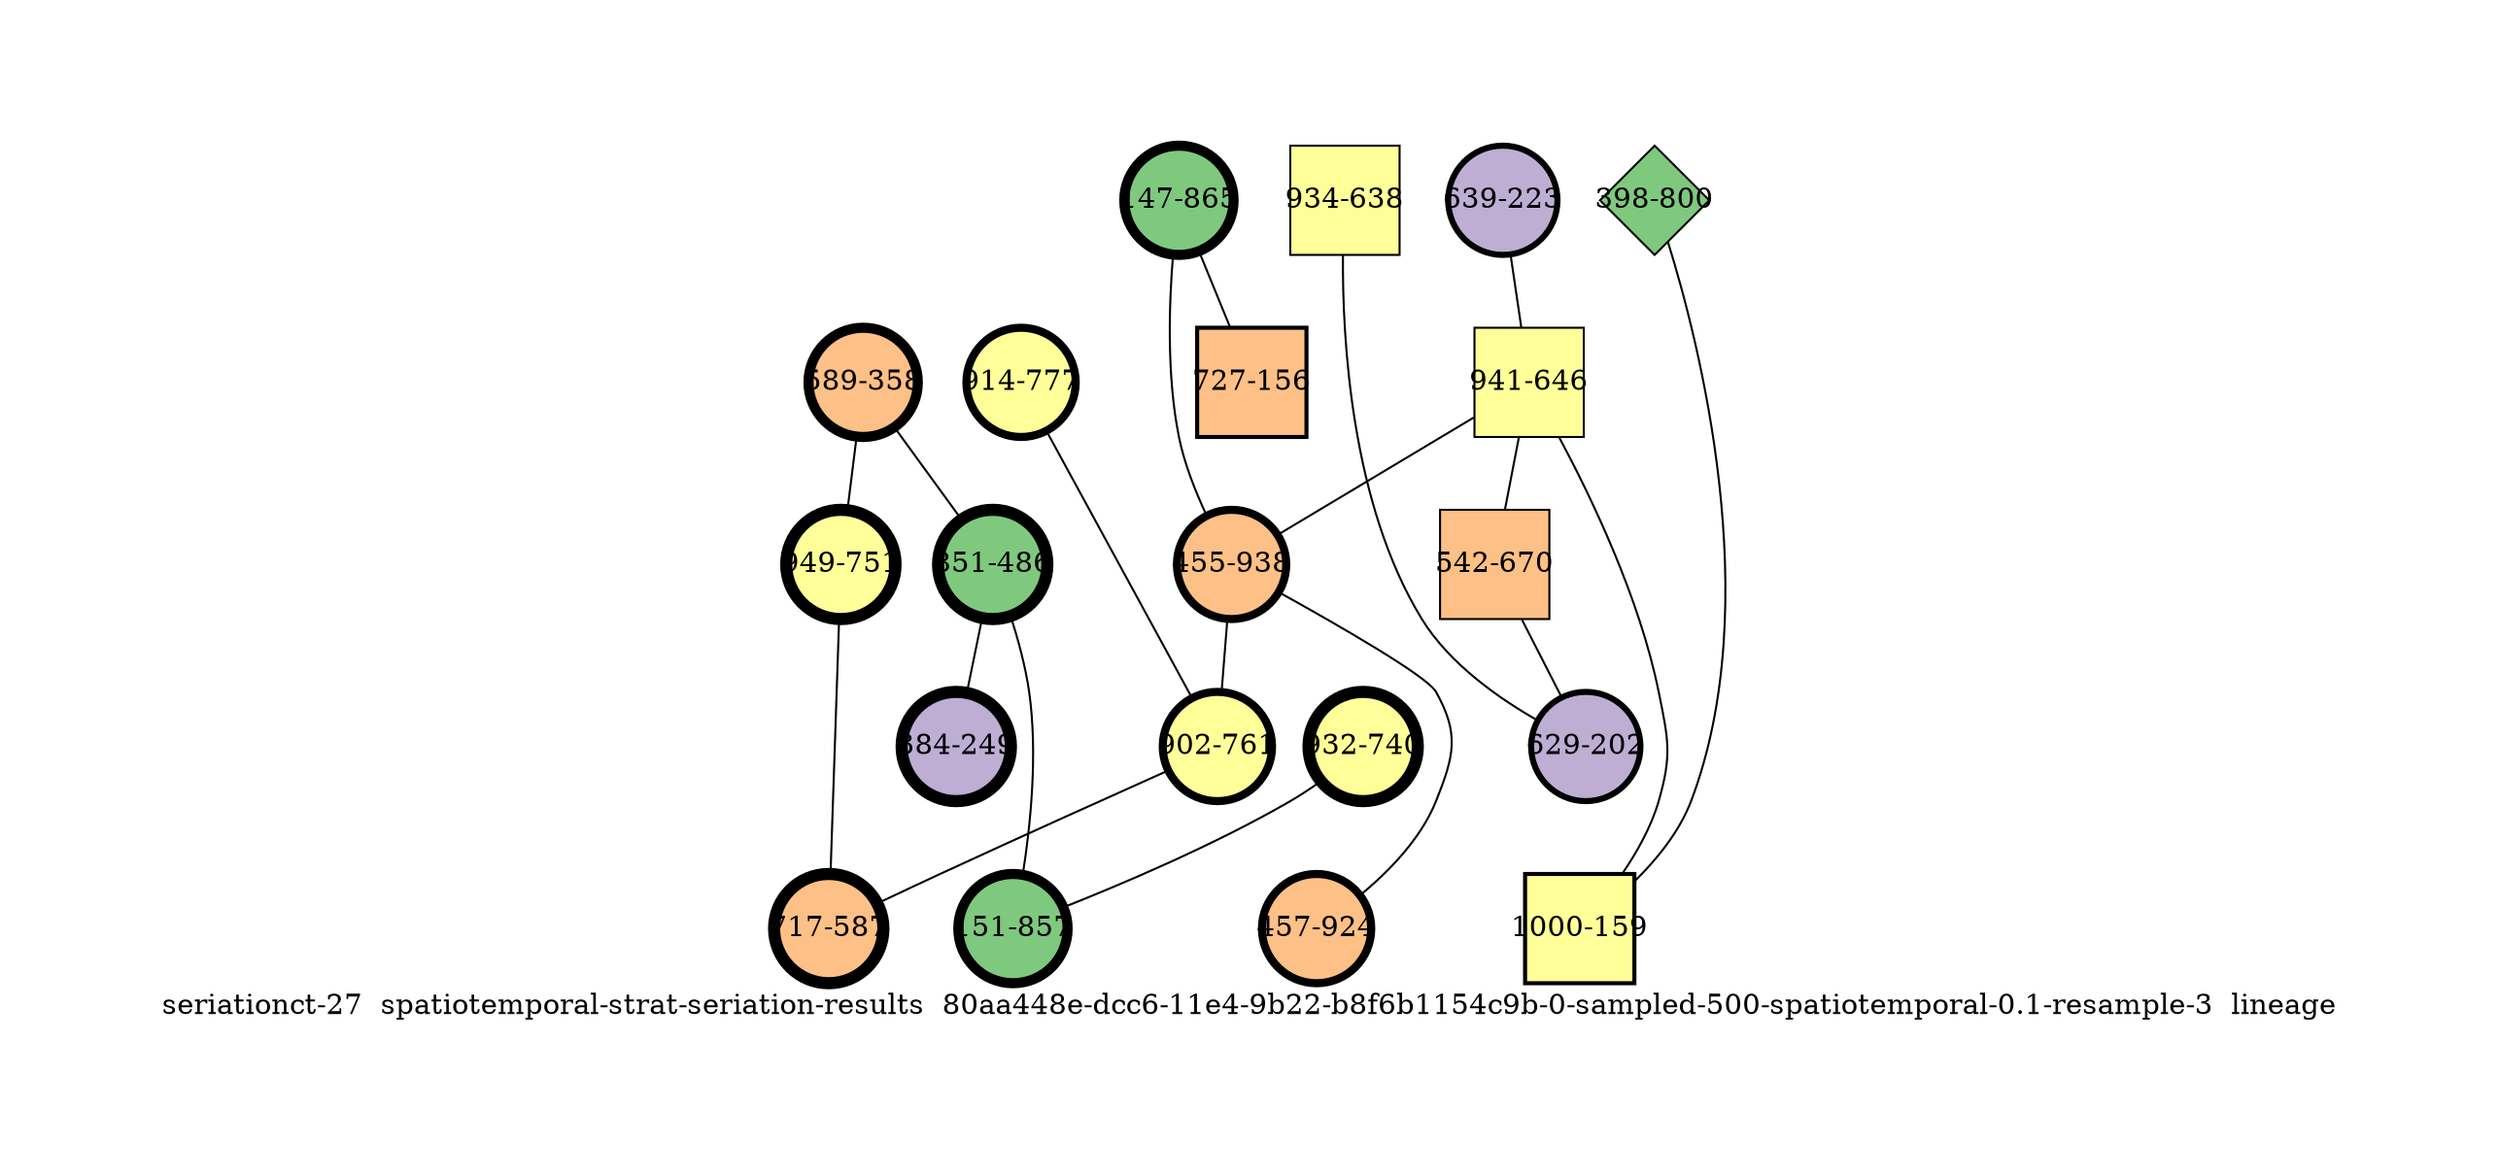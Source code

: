 strict graph "seriationct-27  spatiotemporal-strat-seriation-results  80aa448e-dcc6-11e4-9b22-b8f6b1154c9b-0-sampled-500-spatiotemporal-0.1-resample-3  lineage" {
labelloc=b;
ratio=auto;
pad="1.0";
label="seriationct-27  spatiotemporal-strat-seriation-results  80aa448e-dcc6-11e4-9b22-b8f6b1154c9b-0-sampled-500-spatiotemporal-0.1-resample-3  lineage";
node [width="0.75", style=filled, fixedsize=true, height="0.75", shape=circle, label=""];
0 [xCoordinate="358.0", appears_in_slice=5, yCoordinate="589.0", colorscheme=accent6, lineage_id=0, short_label="589-358", label="589-358", shape=circle, cluster_id=2, fillcolor=3, size="500.0", id=1, penwidth="5.0"];
1 [xCoordinate="223.0", appears_in_slice=3, yCoordinate="639.0", colorscheme=accent6, lineage_id=0, short_label="639-223", label="639-223", shape=circle, cluster_id=1, fillcolor=2, size="500.0", id=0, penwidth="3.0"];
2 [xCoordinate="800.0", appears_in_slice=1, yCoordinate="398.0", colorscheme=accent6, lineage_id=2, short_label="398-800", label="398-800", shape=diamond, cluster_id=0, fillcolor=1, size="500.0", id=12, penwidth="1.0"];
3 [xCoordinate="646.0", appears_in_slice=1, yCoordinate="941.0", colorscheme=accent6, lineage_id=1, short_label="941-646", label="941-646", shape=square, cluster_id=3, fillcolor=4, size="500.0", id=2, penwidth="1.0"];
4 [xCoordinate="865.0", appears_in_slice=5, yCoordinate="147.0", colorscheme=accent6, lineage_id=0, short_label="147-865", label="147-865", shape=circle, cluster_id=0, fillcolor=1, size="500.0", id=4, penwidth="5.0"];
5 [xCoordinate="740.0", appears_in_slice=6, yCoordinate="932.0", colorscheme=accent6, lineage_id=0, short_label="932-740", label="932-740", shape=circle, cluster_id=3, fillcolor=4, size="500.0", id=3, penwidth="6.0"];
6 [xCoordinate="156.0", appears_in_slice=2, yCoordinate="727.0", colorscheme=accent6, lineage_id=1, short_label="727-156", label="727-156", shape=square, cluster_id=2, fillcolor=3, size="500.0", id=5, penwidth="2.0"];
7 [xCoordinate="777.0", appears_in_slice=4, yCoordinate="914.0", colorscheme=accent6, lineage_id=0, short_label="914-777", label="914-777", shape=circle, cluster_id=3, fillcolor=4, size="500.0", id=10, penwidth="4.0"];
8 [xCoordinate="670.0", appears_in_slice=1, yCoordinate="542.0", colorscheme=accent6, lineage_id=1, short_label="542-670", label="542-670", shape=square, cluster_id=2, fillcolor=3, size="500.0", id=7, penwidth="1.0"];
9 [xCoordinate="638.0", appears_in_slice=1, yCoordinate="934.0", colorscheme=accent6, lineage_id=1, short_label="934-638", label="934-638", shape=square, cluster_id=3, fillcolor=4, size="500.0", id=6, penwidth="1.0"];
10 [xCoordinate="938.0", appears_in_slice=4, yCoordinate="455.0", colorscheme=accent6, lineage_id=0, short_label="455-938", label="455-938", shape=circle, cluster_id=2, fillcolor=3, size="500.0", id=9, penwidth="4.0"];
11 [xCoordinate="751.0", appears_in_slice=6, yCoordinate="949.0", colorscheme=accent6, lineage_id=0, short_label="949-751", label="949-751", shape=circle, cluster_id=3, fillcolor=4, size="500.0", id=17, penwidth="6.0"];
12 [xCoordinate="924.0", appears_in_slice=4, yCoordinate="457.0", colorscheme=accent6, lineage_id=0, short_label="457-924", label="457-924", shape=circle, cluster_id=2, fillcolor=3, size="500.0", id=11, penwidth="4.0"];
13 [xCoordinate="486.0", appears_in_slice=6, yCoordinate="851.0", colorscheme=accent6, lineage_id=0, short_label="851-486", label="851-486", shape=circle, cluster_id=0, fillcolor=1, size="500.0", id=16, penwidth="6.0"];
14 [xCoordinate="761.0", appears_in_slice=4, yCoordinate="902.0", colorscheme=accent6, lineage_id=0, short_label="902-761", label="902-761", shape=circle, cluster_id=3, fillcolor=4, size="500.0", id=13, penwidth="4.0"];
15 [xCoordinate="587.0", appears_in_slice=6, yCoordinate="717.0", colorscheme=accent6, lineage_id=0, short_label="717-587", label="717-587", shape=circle, cluster_id=2, fillcolor=3, size="500.0", id=14, penwidth="6.0"];
16 [xCoordinate="159.0", appears_in_slice=2, yCoordinate="1000.0", colorscheme=accent6, lineage_id=1, short_label="1000-159", label="1000-159", shape=square, cluster_id=3, fillcolor=4, size="500.0", id=15, penwidth="2.0"];
17 [xCoordinate="202.0", appears_in_slice=3, yCoordinate="629.0", colorscheme=accent6, lineage_id=0, short_label="629-202", label="629-202", shape=circle, cluster_id=1, fillcolor=2, size="500.0", id=8, penwidth="3.0"];
18 [xCoordinate="249.0", appears_in_slice=6, yCoordinate="384.0", colorscheme=accent6, lineage_id=0, short_label="384-249", label="384-249", shape=circle, cluster_id=1, fillcolor=2, size="500.0", id=18, penwidth="6.0"];
19 [xCoordinate="857.0", appears_in_slice=5, yCoordinate="151.0", colorscheme=accent6, lineage_id=0, short_label="151-857", label="151-857", shape=circle, cluster_id=0, fillcolor=1, size="500.0", id=19, penwidth="5.0"];
0 -- 11  [inverseweight="3.35245966328", weight="0.298288451"];
0 -- 13  [inverseweight="4.47751219732", weight="0.223338308402"];
1 -- 3  [inverseweight="1.91176983261", weight="0.52307552036"];
2 -- 16  [inverseweight="4.6600933221", weight="0.214587977296"];
3 -- 16  [inverseweight="1.96896177477", weight="0.50788187603"];
3 -- 10  [inverseweight="2.39528000855", weight="0.41748772437"];
3 -- 8  [inverseweight="2.4765831665", weight="0.403782119465"];
4 -- 10  [inverseweight="3.24702708416", weight="0.307974024879"];
4 -- 6  [inverseweight="3.19412209098", weight="0.31307507087"];
5 -- 19  [inverseweight="6.23928542811", weight="0.160274764077"];
7 -- 14  [inverseweight="11.4587312129", weight="0.0872696969171"];
8 -- 17  [inverseweight="1.60230076116", weight="0.624102555675"];
9 -- 17  [inverseweight="1.64397210048", weight="0.608282828954"];
10 -- 12  [inverseweight="2.17861304492", weight="0.459007625209"];
10 -- 14  [inverseweight="3.28280232464", weight="0.304617793308"];
11 -- 15  [inverseweight="14.8478467729", weight="0.0673498329619"];
13 -- 18  [inverseweight="4.1631987787", weight="0.240199916736"];
13 -- 19  [inverseweight="3.38270527589", weight="0.29562137947"];
14 -- 15  [inverseweight="3.96750432171", weight="0.252047614549"];
}
